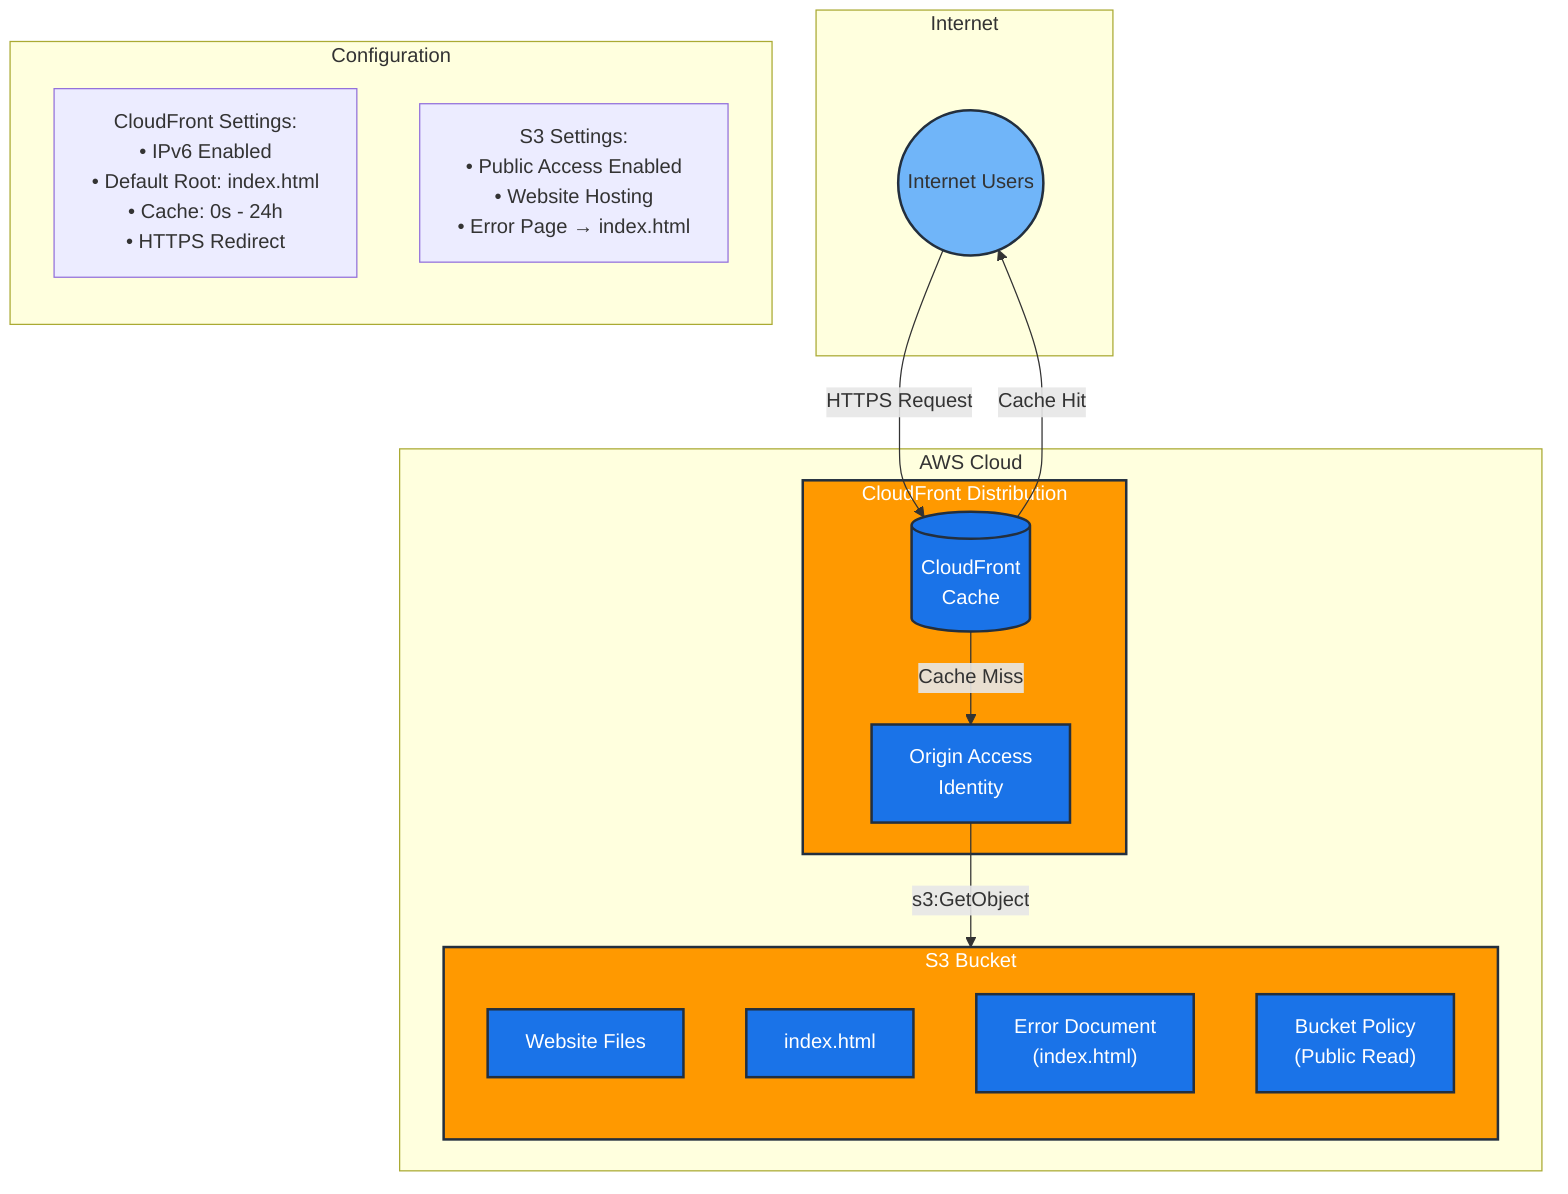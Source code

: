 flowchart TB
    subgraph Internet
        users((Internet Users))
    end

    subgraph AWS Cloud
        subgraph CloudFront["CloudFront Distribution"]
            cf[("CloudFront\nCache")]
            oai["Origin Access\nIdentity"]
        end

        subgraph S3["S3 Bucket"]
            direction TB
            website_files["Website Files"]
            index["index.html"]
            error["Error Document\n(index.html)"]
            bucket_policy["Bucket Policy\n(Public Read)"]
        end
    end

    users -->|"HTTPS Request"| cf
    cf -->|"Cache Hit"| users
    cf -->|"Cache Miss"| oai
    oai -->|"s3:GetObject"| S3
    
    %% Styling
    classDef aws fill:#FF9900,stroke:#232F3E,stroke-width:2px,color:white
    classDef component fill:#1A73E8,stroke:#232F3E,stroke-width:2px,color:white
    classDef user fill:#70B5F9,stroke:#232F3E,stroke-width:2px
    
    class CloudFront,S3 aws
    class cf,oai,website_files,index,error,bucket_policy component
    class users user

    %% Notes
    subgraph Configuration
        direction TB
        note1["CloudFront Settings:\n• IPv6 Enabled\n• Default Root: index.html\n• Cache: 0s - 24h\n• HTTPS Redirect"]
        note2["S3 Settings:\n• Public Access Enabled\n• Website Hosting\n• Error Page → index.html"]
    end